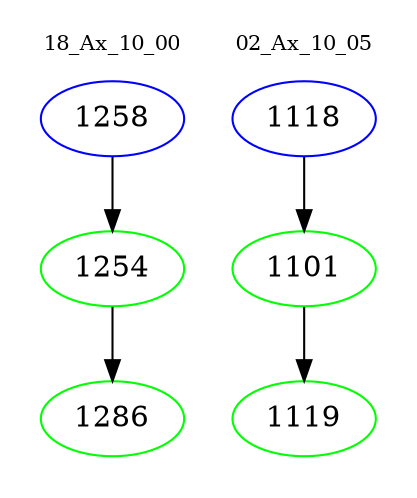 digraph{
subgraph cluster_0 {
color = white
label = "18_Ax_10_00";
fontsize=10;
T0_1258 [label="1258", color="blue"]
T0_1258 -> T0_1254 [color="black"]
T0_1254 [label="1254", color="green"]
T0_1254 -> T0_1286 [color="black"]
T0_1286 [label="1286", color="green"]
}
subgraph cluster_1 {
color = white
label = "02_Ax_10_05";
fontsize=10;
T1_1118 [label="1118", color="blue"]
T1_1118 -> T1_1101 [color="black"]
T1_1101 [label="1101", color="green"]
T1_1101 -> T1_1119 [color="black"]
T1_1119 [label="1119", color="green"]
}
}
